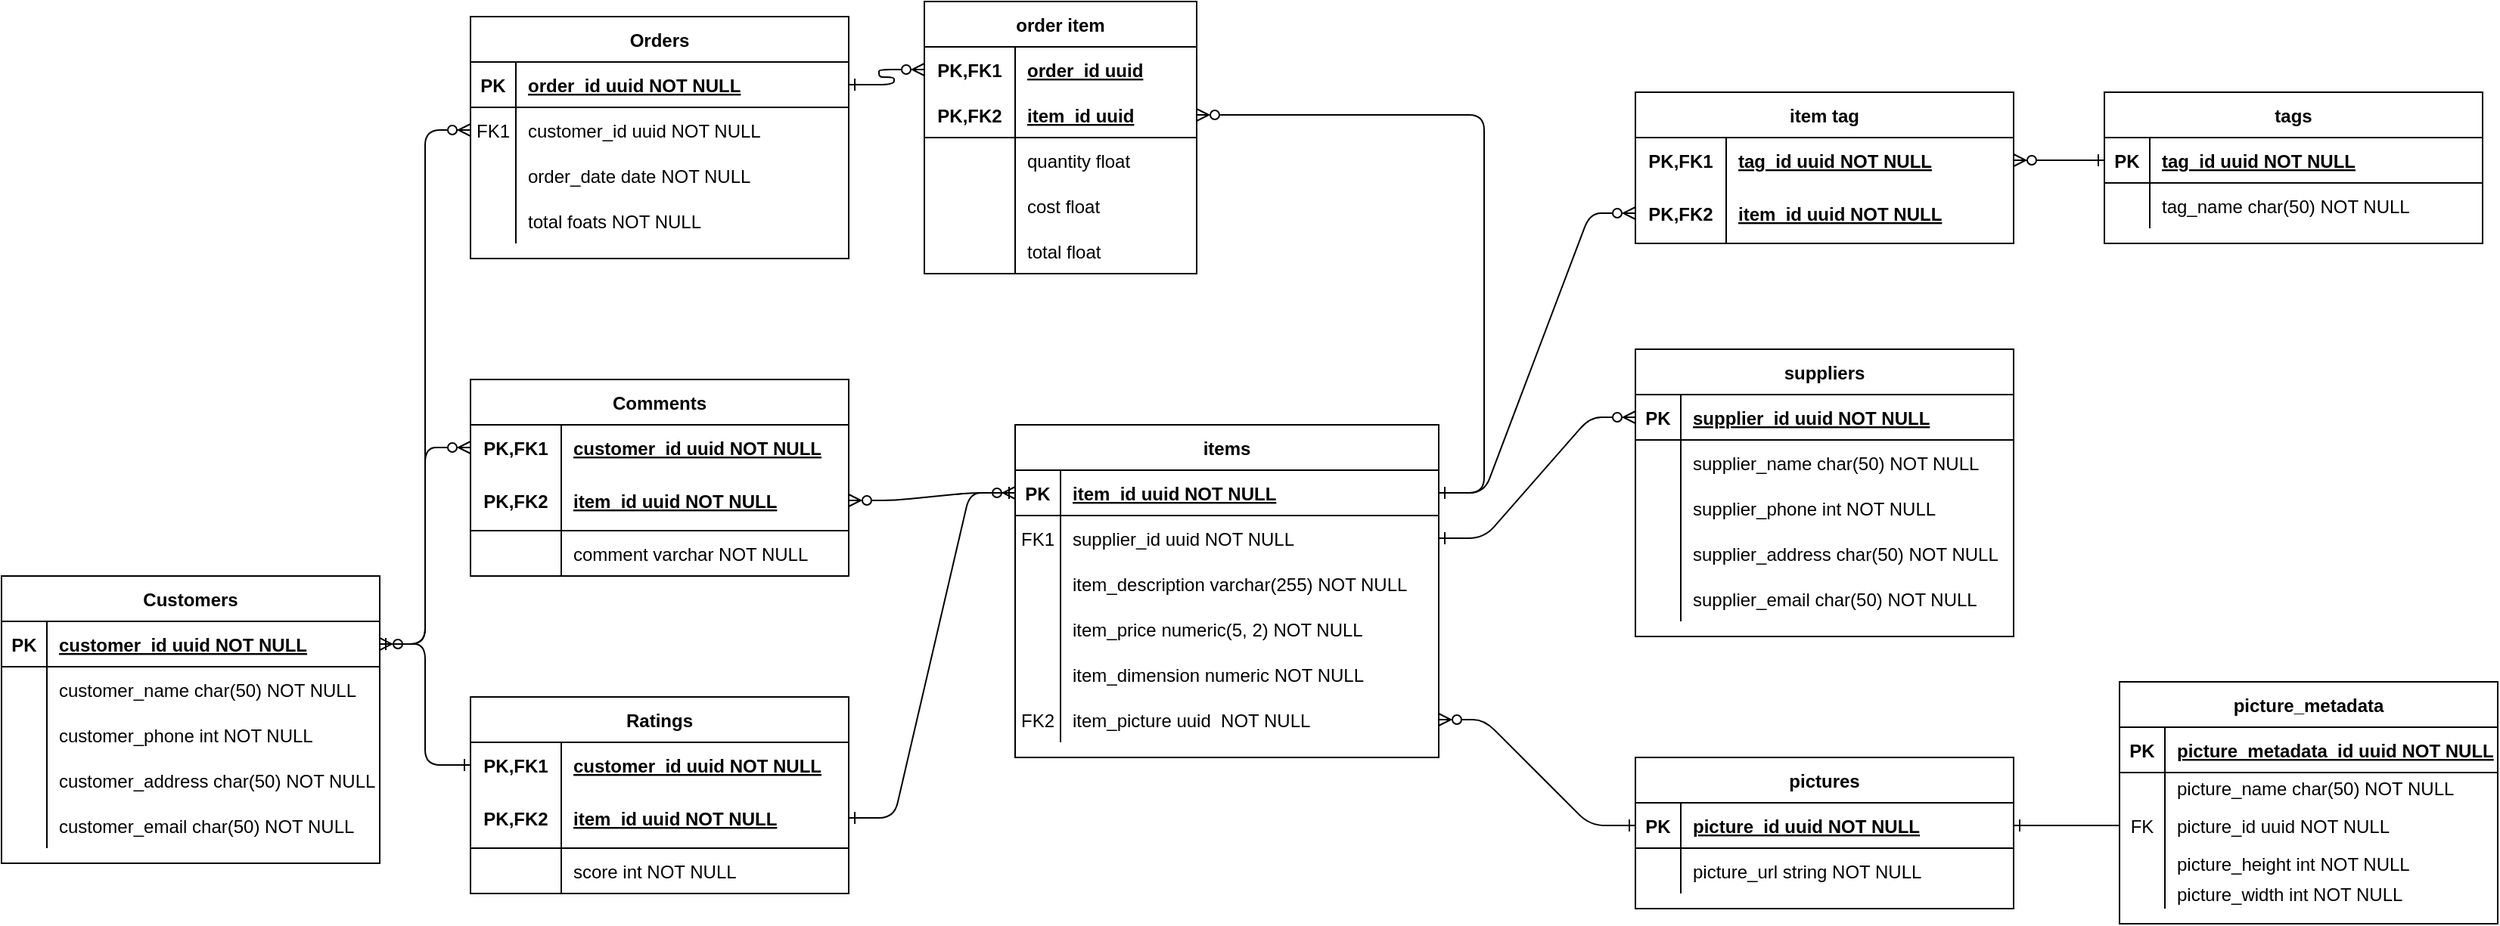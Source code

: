 <mxfile version="20.7.4" type="device"><diagram id="R2lEEEUBdFMjLlhIrx00" name="Page-1"><mxGraphModel dx="2049" dy="1220" grid="1" gridSize="10" guides="1" tooltips="1" connect="1" arrows="1" fold="1" page="1" pageScale="1" pageWidth="1100" pageHeight="850" math="0" shadow="0" extFonts="Permanent Marker^https://fonts.googleapis.com/css?family=Permanent+Marker"><root><mxCell id="0"/><mxCell id="1" parent="0"/><mxCell id="C-vyLk0tnHw3VtMMgP7b-1" value="" style="edgeStyle=entityRelationEdgeStyle;endArrow=ERzeroToMany;startArrow=ERone;endFill=1;startFill=0;entryX=0;entryY=0.5;entryDx=0;entryDy=0;" parent="1" source="C-vyLk0tnHw3VtMMgP7b-24" target="C-vyLk0tnHw3VtMMgP7b-6" edge="1"><mxGeometry width="100" height="100" relative="1" as="geometry"><mxPoint x="300" y="745" as="sourcePoint"/><mxPoint x="120" y="320" as="targetPoint"/></mxGeometry></mxCell><mxCell id="C-vyLk0tnHw3VtMMgP7b-2" value="Orders" style="shape=table;startSize=30;container=1;collapsible=1;childLayout=tableLayout;fixedRows=1;rowLines=0;fontStyle=1;align=center;resizeLast=1;" parent="1" vertex="1"><mxGeometry x="340" y="60" width="250" height="160" as="geometry"/></mxCell><mxCell id="C-vyLk0tnHw3VtMMgP7b-3" value="" style="shape=partialRectangle;collapsible=0;dropTarget=0;pointerEvents=0;fillColor=none;points=[[0,0.5],[1,0.5]];portConstraint=eastwest;top=0;left=0;right=0;bottom=1;" parent="C-vyLk0tnHw3VtMMgP7b-2" vertex="1"><mxGeometry y="30" width="250" height="30" as="geometry"/></mxCell><mxCell id="C-vyLk0tnHw3VtMMgP7b-4" value="PK" style="shape=partialRectangle;overflow=hidden;connectable=0;fillColor=none;top=0;left=0;bottom=0;right=0;fontStyle=1;" parent="C-vyLk0tnHw3VtMMgP7b-3" vertex="1"><mxGeometry width="30" height="30" as="geometry"><mxRectangle width="30" height="30" as="alternateBounds"/></mxGeometry></mxCell><mxCell id="C-vyLk0tnHw3VtMMgP7b-5" value="order_id uuid NOT NULL " style="shape=partialRectangle;overflow=hidden;connectable=0;fillColor=none;top=0;left=0;bottom=0;right=0;align=left;spacingLeft=6;fontStyle=5;" parent="C-vyLk0tnHw3VtMMgP7b-3" vertex="1"><mxGeometry x="30" width="220" height="30" as="geometry"><mxRectangle width="220" height="30" as="alternateBounds"/></mxGeometry></mxCell><mxCell id="C-vyLk0tnHw3VtMMgP7b-6" value="" style="shape=partialRectangle;collapsible=0;dropTarget=0;pointerEvents=0;fillColor=none;points=[[0,0.5],[1,0.5]];portConstraint=eastwest;top=0;left=0;right=0;bottom=0;" parent="C-vyLk0tnHw3VtMMgP7b-2" vertex="1"><mxGeometry y="60" width="250" height="30" as="geometry"/></mxCell><mxCell id="C-vyLk0tnHw3VtMMgP7b-7" value="FK1" style="shape=partialRectangle;overflow=hidden;connectable=0;fillColor=none;top=0;left=0;bottom=0;right=0;" parent="C-vyLk0tnHw3VtMMgP7b-6" vertex="1"><mxGeometry width="30" height="30" as="geometry"><mxRectangle width="30" height="30" as="alternateBounds"/></mxGeometry></mxCell><mxCell id="C-vyLk0tnHw3VtMMgP7b-8" value="customer_id uuid NOT NULL" style="shape=partialRectangle;overflow=hidden;connectable=0;fillColor=none;top=0;left=0;bottom=0;right=0;align=left;spacingLeft=6;" parent="C-vyLk0tnHw3VtMMgP7b-6" vertex="1"><mxGeometry x="30" width="220" height="30" as="geometry"><mxRectangle width="220" height="30" as="alternateBounds"/></mxGeometry></mxCell><mxCell id="x5u7ETol2YnAHkhJ_wDZ-56" value="" style="shape=partialRectangle;collapsible=0;dropTarget=0;pointerEvents=0;fillColor=none;points=[[0,0.5],[1,0.5]];portConstraint=eastwest;top=0;left=0;right=0;bottom=0;" parent="C-vyLk0tnHw3VtMMgP7b-2" vertex="1"><mxGeometry y="90" width="250" height="30" as="geometry"/></mxCell><mxCell id="x5u7ETol2YnAHkhJ_wDZ-57" value="" style="shape=partialRectangle;overflow=hidden;connectable=0;fillColor=none;top=0;left=0;bottom=0;right=0;" parent="x5u7ETol2YnAHkhJ_wDZ-56" vertex="1"><mxGeometry width="30" height="30" as="geometry"><mxRectangle width="30" height="30" as="alternateBounds"/></mxGeometry></mxCell><mxCell id="x5u7ETol2YnAHkhJ_wDZ-58" value="order_date date NOT NULL" style="shape=partialRectangle;overflow=hidden;connectable=0;fillColor=none;top=0;left=0;bottom=0;right=0;align=left;spacingLeft=6;" parent="x5u7ETol2YnAHkhJ_wDZ-56" vertex="1"><mxGeometry x="30" width="220" height="30" as="geometry"><mxRectangle width="220" height="30" as="alternateBounds"/></mxGeometry></mxCell><mxCell id="C-vyLk0tnHw3VtMMgP7b-9" value="" style="shape=partialRectangle;collapsible=0;dropTarget=0;pointerEvents=0;fillColor=none;points=[[0,0.5],[1,0.5]];portConstraint=eastwest;top=0;left=0;right=0;bottom=0;" parent="C-vyLk0tnHw3VtMMgP7b-2" vertex="1"><mxGeometry y="120" width="250" height="30" as="geometry"/></mxCell><mxCell id="C-vyLk0tnHw3VtMMgP7b-10" value="" style="shape=partialRectangle;overflow=hidden;connectable=0;fillColor=none;top=0;left=0;bottom=0;right=0;" parent="C-vyLk0tnHw3VtMMgP7b-9" vertex="1"><mxGeometry width="30" height="30" as="geometry"><mxRectangle width="30" height="30" as="alternateBounds"/></mxGeometry></mxCell><mxCell id="C-vyLk0tnHw3VtMMgP7b-11" value="total foats NOT NULL" style="shape=partialRectangle;overflow=hidden;connectable=0;fillColor=none;top=0;left=0;bottom=0;right=0;align=left;spacingLeft=6;" parent="C-vyLk0tnHw3VtMMgP7b-9" vertex="1"><mxGeometry x="30" width="220" height="30" as="geometry"><mxRectangle width="220" height="30" as="alternateBounds"/></mxGeometry></mxCell><mxCell id="C-vyLk0tnHw3VtMMgP7b-23" value="Customers" style="shape=table;startSize=30;container=1;collapsible=1;childLayout=tableLayout;fixedRows=1;rowLines=0;fontStyle=1;align=center;resizeLast=1;" parent="1" vertex="1"><mxGeometry x="30" y="430" width="250" height="190" as="geometry"/></mxCell><mxCell id="C-vyLk0tnHw3VtMMgP7b-24" value="" style="shape=partialRectangle;collapsible=0;dropTarget=0;pointerEvents=0;fillColor=none;points=[[0,0.5],[1,0.5]];portConstraint=eastwest;top=0;left=0;right=0;bottom=1;" parent="C-vyLk0tnHw3VtMMgP7b-23" vertex="1"><mxGeometry y="30" width="250" height="30" as="geometry"/></mxCell><mxCell id="C-vyLk0tnHw3VtMMgP7b-25" value="PK" style="shape=partialRectangle;overflow=hidden;connectable=0;fillColor=none;top=0;left=0;bottom=0;right=0;fontStyle=1;" parent="C-vyLk0tnHw3VtMMgP7b-24" vertex="1"><mxGeometry width="30" height="30" as="geometry"><mxRectangle width="30" height="30" as="alternateBounds"/></mxGeometry></mxCell><mxCell id="C-vyLk0tnHw3VtMMgP7b-26" value="customer_id uuid NOT NULL " style="shape=partialRectangle;overflow=hidden;connectable=0;fillColor=none;top=0;left=0;bottom=0;right=0;align=left;spacingLeft=6;fontStyle=5;" parent="C-vyLk0tnHw3VtMMgP7b-24" vertex="1"><mxGeometry x="30" width="220" height="30" as="geometry"><mxRectangle width="220" height="30" as="alternateBounds"/></mxGeometry></mxCell><mxCell id="C-vyLk0tnHw3VtMMgP7b-27" value="" style="shape=partialRectangle;collapsible=0;dropTarget=0;pointerEvents=0;fillColor=none;points=[[0,0.5],[1,0.5]];portConstraint=eastwest;top=0;left=0;right=0;bottom=0;" parent="C-vyLk0tnHw3VtMMgP7b-23" vertex="1"><mxGeometry y="60" width="250" height="30" as="geometry"/></mxCell><mxCell id="C-vyLk0tnHw3VtMMgP7b-28" value="" style="shape=partialRectangle;overflow=hidden;connectable=0;fillColor=none;top=0;left=0;bottom=0;right=0;" parent="C-vyLk0tnHw3VtMMgP7b-27" vertex="1"><mxGeometry width="30" height="30" as="geometry"><mxRectangle width="30" height="30" as="alternateBounds"/></mxGeometry></mxCell><mxCell id="C-vyLk0tnHw3VtMMgP7b-29" value="customer_name char(50) NOT NULL" style="shape=partialRectangle;overflow=hidden;connectable=0;fillColor=none;top=0;left=0;bottom=0;right=0;align=left;spacingLeft=6;" parent="C-vyLk0tnHw3VtMMgP7b-27" vertex="1"><mxGeometry x="30" width="220" height="30" as="geometry"><mxRectangle width="220" height="30" as="alternateBounds"/></mxGeometry></mxCell><mxCell id="x5u7ETol2YnAHkhJ_wDZ-32" value="" style="shape=partialRectangle;collapsible=0;dropTarget=0;pointerEvents=0;fillColor=none;points=[[0,0.5],[1,0.5]];portConstraint=eastwest;top=0;left=0;right=0;bottom=0;" parent="C-vyLk0tnHw3VtMMgP7b-23" vertex="1"><mxGeometry y="90" width="250" height="30" as="geometry"/></mxCell><mxCell id="x5u7ETol2YnAHkhJ_wDZ-33" value="" style="shape=partialRectangle;overflow=hidden;connectable=0;fillColor=none;top=0;left=0;bottom=0;right=0;" parent="x5u7ETol2YnAHkhJ_wDZ-32" vertex="1"><mxGeometry width="30" height="30" as="geometry"><mxRectangle width="30" height="30" as="alternateBounds"/></mxGeometry></mxCell><mxCell id="x5u7ETol2YnAHkhJ_wDZ-34" value="customer_phone int NOT NULL" style="shape=partialRectangle;overflow=hidden;connectable=0;fillColor=none;top=0;left=0;bottom=0;right=0;align=left;spacingLeft=6;" parent="x5u7ETol2YnAHkhJ_wDZ-32" vertex="1"><mxGeometry x="30" width="220" height="30" as="geometry"><mxRectangle width="220" height="30" as="alternateBounds"/></mxGeometry></mxCell><mxCell id="x5u7ETol2YnAHkhJ_wDZ-29" value="" style="shape=partialRectangle;collapsible=0;dropTarget=0;pointerEvents=0;fillColor=none;points=[[0,0.5],[1,0.5]];portConstraint=eastwest;top=0;left=0;right=0;bottom=0;" parent="C-vyLk0tnHw3VtMMgP7b-23" vertex="1"><mxGeometry y="120" width="250" height="30" as="geometry"/></mxCell><mxCell id="x5u7ETol2YnAHkhJ_wDZ-30" value="" style="shape=partialRectangle;overflow=hidden;connectable=0;fillColor=none;top=0;left=0;bottom=0;right=0;" parent="x5u7ETol2YnAHkhJ_wDZ-29" vertex="1"><mxGeometry width="30" height="30" as="geometry"><mxRectangle width="30" height="30" as="alternateBounds"/></mxGeometry></mxCell><mxCell id="x5u7ETol2YnAHkhJ_wDZ-31" value="customer_address char(50) NOT NULL" style="shape=partialRectangle;overflow=hidden;connectable=0;fillColor=none;top=0;left=0;bottom=0;right=0;align=left;spacingLeft=6;" parent="x5u7ETol2YnAHkhJ_wDZ-29" vertex="1"><mxGeometry x="30" width="220" height="30" as="geometry"><mxRectangle width="220" height="30" as="alternateBounds"/></mxGeometry></mxCell><mxCell id="x5u7ETol2YnAHkhJ_wDZ-35" value="" style="shape=partialRectangle;collapsible=0;dropTarget=0;pointerEvents=0;fillColor=none;points=[[0,0.5],[1,0.5]];portConstraint=eastwest;top=0;left=0;right=0;bottom=0;" parent="C-vyLk0tnHw3VtMMgP7b-23" vertex="1"><mxGeometry y="150" width="250" height="30" as="geometry"/></mxCell><mxCell id="x5u7ETol2YnAHkhJ_wDZ-36" value="" style="shape=partialRectangle;overflow=hidden;connectable=0;fillColor=none;top=0;left=0;bottom=0;right=0;" parent="x5u7ETol2YnAHkhJ_wDZ-35" vertex="1"><mxGeometry width="30" height="30" as="geometry"><mxRectangle width="30" height="30" as="alternateBounds"/></mxGeometry></mxCell><mxCell id="x5u7ETol2YnAHkhJ_wDZ-37" value="customer_email char(50) NOT NULL" style="shape=partialRectangle;overflow=hidden;connectable=0;fillColor=none;top=0;left=0;bottom=0;right=0;align=left;spacingLeft=6;" parent="x5u7ETol2YnAHkhJ_wDZ-35" vertex="1"><mxGeometry x="30" width="220" height="30" as="geometry"><mxRectangle width="220" height="30" as="alternateBounds"/></mxGeometry></mxCell><mxCell id="x5u7ETol2YnAHkhJ_wDZ-1" value="items" style="shape=table;startSize=30;container=1;collapsible=1;childLayout=tableLayout;fixedRows=1;rowLines=0;fontStyle=1;align=center;resizeLast=1;" parent="1" vertex="1"><mxGeometry x="700" y="330" width="280" height="220" as="geometry"/></mxCell><mxCell id="x5u7ETol2YnAHkhJ_wDZ-2" value="" style="shape=partialRectangle;collapsible=0;dropTarget=0;pointerEvents=0;fillColor=none;points=[[0,0.5],[1,0.5]];portConstraint=eastwest;top=0;left=0;right=0;bottom=1;" parent="x5u7ETol2YnAHkhJ_wDZ-1" vertex="1"><mxGeometry y="30" width="280" height="30" as="geometry"/></mxCell><mxCell id="x5u7ETol2YnAHkhJ_wDZ-3" value="PK" style="shape=partialRectangle;overflow=hidden;connectable=0;fillColor=none;top=0;left=0;bottom=0;right=0;fontStyle=1;" parent="x5u7ETol2YnAHkhJ_wDZ-2" vertex="1"><mxGeometry width="30" height="30" as="geometry"><mxRectangle width="30" height="30" as="alternateBounds"/></mxGeometry></mxCell><mxCell id="x5u7ETol2YnAHkhJ_wDZ-4" value="item_id uuid NOT NULL " style="shape=partialRectangle;overflow=hidden;connectable=0;fillColor=none;top=0;left=0;bottom=0;right=0;align=left;spacingLeft=6;fontStyle=5;" parent="x5u7ETol2YnAHkhJ_wDZ-2" vertex="1"><mxGeometry x="30" width="250" height="30" as="geometry"><mxRectangle width="250" height="30" as="alternateBounds"/></mxGeometry></mxCell><mxCell id="x5u7ETol2YnAHkhJ_wDZ-5" value="" style="shape=partialRectangle;collapsible=0;dropTarget=0;pointerEvents=0;fillColor=none;points=[[0,0.5],[1,0.5]];portConstraint=eastwest;top=0;left=0;right=0;bottom=0;" parent="x5u7ETol2YnAHkhJ_wDZ-1" vertex="1"><mxGeometry y="60" width="280" height="30" as="geometry"/></mxCell><mxCell id="x5u7ETol2YnAHkhJ_wDZ-6" value="FK1" style="shape=partialRectangle;overflow=hidden;connectable=0;fillColor=none;top=0;left=0;bottom=0;right=0;" parent="x5u7ETol2YnAHkhJ_wDZ-5" vertex="1"><mxGeometry width="30" height="30" as="geometry"><mxRectangle width="30" height="30" as="alternateBounds"/></mxGeometry></mxCell><mxCell id="x5u7ETol2YnAHkhJ_wDZ-7" value="supplier_id uuid NOT NULL " style="shape=partialRectangle;overflow=hidden;connectable=0;fillColor=none;top=0;left=0;bottom=0;right=0;align=left;spacingLeft=6;" parent="x5u7ETol2YnAHkhJ_wDZ-5" vertex="1"><mxGeometry x="30" width="250" height="30" as="geometry"><mxRectangle width="250" height="30" as="alternateBounds"/></mxGeometry></mxCell><mxCell id="x5u7ETol2YnAHkhJ_wDZ-38" value="" style="shape=partialRectangle;collapsible=0;dropTarget=0;pointerEvents=0;fillColor=none;points=[[0,0.5],[1,0.5]];portConstraint=eastwest;top=0;left=0;right=0;bottom=0;" parent="x5u7ETol2YnAHkhJ_wDZ-1" vertex="1"><mxGeometry y="90" width="280" height="30" as="geometry"/></mxCell><mxCell id="x5u7ETol2YnAHkhJ_wDZ-39" value="" style="shape=partialRectangle;overflow=hidden;connectable=0;fillColor=none;top=0;left=0;bottom=0;right=0;" parent="x5u7ETol2YnAHkhJ_wDZ-38" vertex="1"><mxGeometry width="30" height="30" as="geometry"><mxRectangle width="30" height="30" as="alternateBounds"/></mxGeometry></mxCell><mxCell id="x5u7ETol2YnAHkhJ_wDZ-40" value="item_description varchar(255) NOT NULL" style="shape=partialRectangle;overflow=hidden;connectable=0;fillColor=none;top=0;left=0;bottom=0;right=0;align=left;spacingLeft=6;" parent="x5u7ETol2YnAHkhJ_wDZ-38" vertex="1"><mxGeometry x="30" width="250" height="30" as="geometry"><mxRectangle width="250" height="30" as="alternateBounds"/></mxGeometry></mxCell><mxCell id="x5u7ETol2YnAHkhJ_wDZ-41" value="" style="shape=partialRectangle;collapsible=0;dropTarget=0;pointerEvents=0;fillColor=none;points=[[0,0.5],[1,0.5]];portConstraint=eastwest;top=0;left=0;right=0;bottom=0;" parent="x5u7ETol2YnAHkhJ_wDZ-1" vertex="1"><mxGeometry y="120" width="280" height="30" as="geometry"/></mxCell><mxCell id="x5u7ETol2YnAHkhJ_wDZ-42" value="" style="shape=partialRectangle;overflow=hidden;connectable=0;fillColor=none;top=0;left=0;bottom=0;right=0;" parent="x5u7ETol2YnAHkhJ_wDZ-41" vertex="1"><mxGeometry width="30" height="30" as="geometry"><mxRectangle width="30" height="30" as="alternateBounds"/></mxGeometry></mxCell><mxCell id="x5u7ETol2YnAHkhJ_wDZ-43" value="item_price numeric(5, 2) NOT NULL " style="shape=partialRectangle;overflow=hidden;connectable=0;fillColor=none;top=0;left=0;bottom=0;right=0;align=left;spacingLeft=6;" parent="x5u7ETol2YnAHkhJ_wDZ-41" vertex="1"><mxGeometry x="30" width="250" height="30" as="geometry"><mxRectangle width="250" height="30" as="alternateBounds"/></mxGeometry></mxCell><mxCell id="x5u7ETol2YnAHkhJ_wDZ-44" value="" style="shape=partialRectangle;collapsible=0;dropTarget=0;pointerEvents=0;fillColor=none;points=[[0,0.5],[1,0.5]];portConstraint=eastwest;top=0;left=0;right=0;bottom=0;" parent="x5u7ETol2YnAHkhJ_wDZ-1" vertex="1"><mxGeometry y="150" width="280" height="30" as="geometry"/></mxCell><mxCell id="x5u7ETol2YnAHkhJ_wDZ-45" value="" style="shape=partialRectangle;overflow=hidden;connectable=0;fillColor=none;top=0;left=0;bottom=0;right=0;" parent="x5u7ETol2YnAHkhJ_wDZ-44" vertex="1"><mxGeometry width="30" height="30" as="geometry"><mxRectangle width="30" height="30" as="alternateBounds"/></mxGeometry></mxCell><mxCell id="x5u7ETol2YnAHkhJ_wDZ-46" value="item_dimension numeric NOT NULL " style="shape=partialRectangle;overflow=hidden;connectable=0;fillColor=none;top=0;left=0;bottom=0;right=0;align=left;spacingLeft=6;" parent="x5u7ETol2YnAHkhJ_wDZ-44" vertex="1"><mxGeometry x="30" width="250" height="30" as="geometry"><mxRectangle width="250" height="30" as="alternateBounds"/></mxGeometry></mxCell><mxCell id="p25ULKVx5w2DjMq5UnNb-17" value="" style="shape=partialRectangle;collapsible=0;dropTarget=0;pointerEvents=0;fillColor=none;points=[[0,0.5],[1,0.5]];portConstraint=eastwest;top=0;left=0;right=0;bottom=0;" parent="x5u7ETol2YnAHkhJ_wDZ-1" vertex="1"><mxGeometry y="180" width="280" height="30" as="geometry"/></mxCell><mxCell id="p25ULKVx5w2DjMq5UnNb-18" value="FK2" style="shape=partialRectangle;overflow=hidden;connectable=0;fillColor=none;top=0;left=0;bottom=0;right=0;" parent="p25ULKVx5w2DjMq5UnNb-17" vertex="1"><mxGeometry width="30" height="30" as="geometry"><mxRectangle width="30" height="30" as="alternateBounds"/></mxGeometry></mxCell><mxCell id="p25ULKVx5w2DjMq5UnNb-19" value="item_picture uuid  NOT NULL " style="shape=partialRectangle;overflow=hidden;connectable=0;fillColor=none;top=0;left=0;bottom=0;right=0;align=left;spacingLeft=6;" parent="p25ULKVx5w2DjMq5UnNb-17" vertex="1"><mxGeometry x="30" width="250" height="30" as="geometry"><mxRectangle width="250" height="30" as="alternateBounds"/></mxGeometry></mxCell><mxCell id="x5u7ETol2YnAHkhJ_wDZ-15" value="pictures" style="shape=table;startSize=30;container=1;collapsible=1;childLayout=tableLayout;fixedRows=1;rowLines=0;fontStyle=1;align=center;resizeLast=1;" parent="1" vertex="1"><mxGeometry x="1110" y="550" width="250" height="100" as="geometry"/></mxCell><mxCell id="x5u7ETol2YnAHkhJ_wDZ-16" value="" style="shape=partialRectangle;collapsible=0;dropTarget=0;pointerEvents=0;fillColor=none;points=[[0,0.5],[1,0.5]];portConstraint=eastwest;top=0;left=0;right=0;bottom=1;" parent="x5u7ETol2YnAHkhJ_wDZ-15" vertex="1"><mxGeometry y="30" width="250" height="30" as="geometry"/></mxCell><mxCell id="x5u7ETol2YnAHkhJ_wDZ-17" value="PK" style="shape=partialRectangle;overflow=hidden;connectable=0;fillColor=none;top=0;left=0;bottom=0;right=0;fontStyle=1;" parent="x5u7ETol2YnAHkhJ_wDZ-16" vertex="1"><mxGeometry width="30" height="30" as="geometry"><mxRectangle width="30" height="30" as="alternateBounds"/></mxGeometry></mxCell><mxCell id="x5u7ETol2YnAHkhJ_wDZ-18" value="picture_id uuid NOT NULL " style="shape=partialRectangle;overflow=hidden;connectable=0;fillColor=none;top=0;left=0;bottom=0;right=0;align=left;spacingLeft=6;fontStyle=5;" parent="x5u7ETol2YnAHkhJ_wDZ-16" vertex="1"><mxGeometry x="30" width="220" height="30" as="geometry"><mxRectangle width="220" height="30" as="alternateBounds"/></mxGeometry></mxCell><mxCell id="p25ULKVx5w2DjMq5UnNb-7" value="" style="shape=partialRectangle;collapsible=0;dropTarget=0;pointerEvents=0;fillColor=none;points=[[0,0.5],[1,0.5]];portConstraint=eastwest;top=0;left=0;right=0;bottom=0;" parent="x5u7ETol2YnAHkhJ_wDZ-15" vertex="1"><mxGeometry y="60" width="250" height="30" as="geometry"/></mxCell><mxCell id="p25ULKVx5w2DjMq5UnNb-8" value="" style="shape=partialRectangle;overflow=hidden;connectable=0;fillColor=none;top=0;left=0;bottom=0;right=0;" parent="p25ULKVx5w2DjMq5UnNb-7" vertex="1"><mxGeometry width="30" height="30" as="geometry"><mxRectangle width="30" height="30" as="alternateBounds"/></mxGeometry></mxCell><mxCell id="p25ULKVx5w2DjMq5UnNb-9" value="picture_url string NOT NULL" style="shape=partialRectangle;overflow=hidden;connectable=0;fillColor=none;top=0;left=0;bottom=0;right=0;align=left;spacingLeft=6;" parent="p25ULKVx5w2DjMq5UnNb-7" vertex="1"><mxGeometry x="30" width="220" height="30" as="geometry"><mxRectangle width="220" height="30" as="alternateBounds"/></mxGeometry></mxCell><mxCell id="x5u7ETol2YnAHkhJ_wDZ-22" value="picture_metadata" style="shape=table;startSize=30;container=1;collapsible=1;childLayout=tableLayout;fixedRows=1;rowLines=0;fontStyle=1;align=center;resizeLast=1;" parent="1" vertex="1"><mxGeometry x="1430" y="500" width="250" height="160" as="geometry"/></mxCell><mxCell id="x5u7ETol2YnAHkhJ_wDZ-23" value="" style="shape=partialRectangle;collapsible=0;dropTarget=0;pointerEvents=0;fillColor=none;points=[[0,0.5],[1,0.5]];portConstraint=eastwest;top=0;left=0;right=0;bottom=1;" parent="x5u7ETol2YnAHkhJ_wDZ-22" vertex="1"><mxGeometry y="30" width="250" height="30" as="geometry"/></mxCell><mxCell id="x5u7ETol2YnAHkhJ_wDZ-24" value="PK" style="shape=partialRectangle;overflow=hidden;connectable=0;fillColor=none;top=0;left=0;bottom=0;right=0;fontStyle=1;" parent="x5u7ETol2YnAHkhJ_wDZ-23" vertex="1"><mxGeometry width="30" height="30" as="geometry"><mxRectangle width="30" height="30" as="alternateBounds"/></mxGeometry></mxCell><mxCell id="x5u7ETol2YnAHkhJ_wDZ-25" value="picture_metadata_id uuid NOT NULL " style="shape=partialRectangle;overflow=hidden;connectable=0;fillColor=none;top=0;left=0;bottom=0;right=0;align=left;spacingLeft=6;fontStyle=5;" parent="x5u7ETol2YnAHkhJ_wDZ-23" vertex="1"><mxGeometry x="30" width="220" height="30" as="geometry"><mxRectangle width="220" height="30" as="alternateBounds"/></mxGeometry></mxCell><mxCell id="x5u7ETol2YnAHkhJ_wDZ-26" value="" style="shape=partialRectangle;collapsible=0;dropTarget=0;pointerEvents=0;fillColor=none;points=[[0,0.5],[1,0.5]];portConstraint=eastwest;top=0;left=0;right=0;bottom=0;" parent="x5u7ETol2YnAHkhJ_wDZ-22" vertex="1"><mxGeometry y="60" width="250" height="20" as="geometry"/></mxCell><mxCell id="x5u7ETol2YnAHkhJ_wDZ-27" value="" style="shape=partialRectangle;overflow=hidden;connectable=0;fillColor=none;top=0;left=0;bottom=0;right=0;" parent="x5u7ETol2YnAHkhJ_wDZ-26" vertex="1"><mxGeometry width="30" height="20" as="geometry"><mxRectangle width="30" height="20" as="alternateBounds"/></mxGeometry></mxCell><mxCell id="x5u7ETol2YnAHkhJ_wDZ-28" value="picture_name char(50) NOT NULL" style="shape=partialRectangle;overflow=hidden;connectable=0;fillColor=none;top=0;left=0;bottom=0;right=0;align=left;spacingLeft=6;" parent="x5u7ETol2YnAHkhJ_wDZ-26" vertex="1"><mxGeometry x="30" width="220" height="20" as="geometry"><mxRectangle width="220" height="20" as="alternateBounds"/></mxGeometry></mxCell><mxCell id="nhuMEO8xiywEp0eCvNSU-63" value="" style="shape=tableRow;horizontal=0;startSize=0;swimlaneHead=0;swimlaneBody=0;fillColor=none;collapsible=0;dropTarget=0;points=[[0,0.5],[1,0.5]];portConstraint=eastwest;top=0;left=0;right=0;bottom=0;" vertex="1" parent="x5u7ETol2YnAHkhJ_wDZ-22"><mxGeometry y="80" width="250" height="30" as="geometry"/></mxCell><mxCell id="nhuMEO8xiywEp0eCvNSU-64" value="FK" style="shape=partialRectangle;connectable=0;fillColor=none;top=0;left=0;bottom=0;right=0;fontStyle=0;overflow=hidden;" vertex="1" parent="nhuMEO8xiywEp0eCvNSU-63"><mxGeometry width="30" height="30" as="geometry"><mxRectangle width="30" height="30" as="alternateBounds"/></mxGeometry></mxCell><mxCell id="nhuMEO8xiywEp0eCvNSU-65" value="picture_id uuid NOT NULL" style="shape=partialRectangle;connectable=0;fillColor=none;top=0;left=0;bottom=0;right=0;align=left;spacingLeft=6;fontStyle=0;overflow=hidden;" vertex="1" parent="nhuMEO8xiywEp0eCvNSU-63"><mxGeometry x="30" width="220" height="30" as="geometry"><mxRectangle width="220" height="30" as="alternateBounds"/></mxGeometry></mxCell><mxCell id="p25ULKVx5w2DjMq5UnNb-1" value="" style="shape=partialRectangle;collapsible=0;dropTarget=0;pointerEvents=0;fillColor=none;points=[[0,0.5],[1,0.5]];portConstraint=eastwest;top=0;left=0;right=0;bottom=0;" parent="x5u7ETol2YnAHkhJ_wDZ-22" vertex="1"><mxGeometry y="110" width="250" height="20" as="geometry"/></mxCell><mxCell id="p25ULKVx5w2DjMq5UnNb-2" value="" style="shape=partialRectangle;overflow=hidden;connectable=0;fillColor=none;top=0;left=0;bottom=0;right=0;" parent="p25ULKVx5w2DjMq5UnNb-1" vertex="1"><mxGeometry width="30" height="20" as="geometry"><mxRectangle width="30" height="20" as="alternateBounds"/></mxGeometry></mxCell><mxCell id="p25ULKVx5w2DjMq5UnNb-3" value="picture_height int NOT NULL" style="shape=partialRectangle;overflow=hidden;connectable=0;fillColor=none;top=0;left=0;bottom=0;right=0;align=left;spacingLeft=6;" parent="p25ULKVx5w2DjMq5UnNb-1" vertex="1"><mxGeometry x="30" width="220" height="20" as="geometry"><mxRectangle width="220" height="20" as="alternateBounds"/></mxGeometry></mxCell><mxCell id="p25ULKVx5w2DjMq5UnNb-4" value="" style="shape=partialRectangle;collapsible=0;dropTarget=0;pointerEvents=0;fillColor=none;points=[[0,0.5],[1,0.5]];portConstraint=eastwest;top=0;left=0;right=0;bottom=0;" parent="x5u7ETol2YnAHkhJ_wDZ-22" vertex="1"><mxGeometry y="130" width="250" height="20" as="geometry"/></mxCell><mxCell id="p25ULKVx5w2DjMq5UnNb-5" value="" style="shape=partialRectangle;overflow=hidden;connectable=0;fillColor=none;top=0;left=0;bottom=0;right=0;" parent="p25ULKVx5w2DjMq5UnNb-4" vertex="1"><mxGeometry width="30" height="20" as="geometry"><mxRectangle width="30" height="20" as="alternateBounds"/></mxGeometry></mxCell><mxCell id="p25ULKVx5w2DjMq5UnNb-6" value="picture_width int NOT NULL" style="shape=partialRectangle;overflow=hidden;connectable=0;fillColor=none;top=0;left=0;bottom=0;right=0;align=left;spacingLeft=6;" parent="p25ULKVx5w2DjMq5UnNb-4" vertex="1"><mxGeometry x="30" width="220" height="20" as="geometry"><mxRectangle width="220" height="20" as="alternateBounds"/></mxGeometry></mxCell><mxCell id="p25ULKVx5w2DjMq5UnNb-16" style="edgeStyle=entityRelationEdgeStyle;rounded=1;orthogonalLoop=1;jettySize=auto;html=1;startArrow=ERone;startFill=0;endArrow=ERzeroToMany;endFill=0;entryX=1;entryY=0.5;entryDx=0;entryDy=0;exitX=0;exitY=0.5;exitDx=0;exitDy=0;" parent="1" source="x5u7ETol2YnAHkhJ_wDZ-16" target="p25ULKVx5w2DjMq5UnNb-17" edge="1"><mxGeometry relative="1" as="geometry"><mxPoint x="570" y="430" as="sourcePoint"/><mxPoint x="250" y="490" as="targetPoint"/></mxGeometry></mxCell><mxCell id="p25ULKVx5w2DjMq5UnNb-20" value="tags" style="shape=table;startSize=30;container=1;collapsible=1;childLayout=tableLayout;fixedRows=1;rowLines=0;fontStyle=1;align=center;resizeLast=1;" parent="1" vertex="1"><mxGeometry x="1420" y="110" width="250" height="100" as="geometry"/></mxCell><mxCell id="p25ULKVx5w2DjMq5UnNb-21" value="" style="shape=partialRectangle;collapsible=0;dropTarget=0;pointerEvents=0;fillColor=none;points=[[0,0.5],[1,0.5]];portConstraint=eastwest;top=0;left=0;right=0;bottom=1;" parent="p25ULKVx5w2DjMq5UnNb-20" vertex="1"><mxGeometry y="30" width="250" height="30" as="geometry"/></mxCell><mxCell id="p25ULKVx5w2DjMq5UnNb-22" value="PK" style="shape=partialRectangle;overflow=hidden;connectable=0;fillColor=none;top=0;left=0;bottom=0;right=0;fontStyle=1;" parent="p25ULKVx5w2DjMq5UnNb-21" vertex="1"><mxGeometry width="30" height="30" as="geometry"><mxRectangle width="30" height="30" as="alternateBounds"/></mxGeometry></mxCell><mxCell id="p25ULKVx5w2DjMq5UnNb-23" value="tag_id uuid NOT NULL " style="shape=partialRectangle;overflow=hidden;connectable=0;fillColor=none;top=0;left=0;bottom=0;right=0;align=left;spacingLeft=6;fontStyle=5;" parent="p25ULKVx5w2DjMq5UnNb-21" vertex="1"><mxGeometry x="30" width="220" height="30" as="geometry"><mxRectangle width="220" height="30" as="alternateBounds"/></mxGeometry></mxCell><mxCell id="p25ULKVx5w2DjMq5UnNb-32" value="" style="shape=partialRectangle;collapsible=0;dropTarget=0;pointerEvents=0;fillColor=none;points=[[0,0.5],[1,0.5]];portConstraint=eastwest;top=0;left=0;right=0;bottom=0;" parent="p25ULKVx5w2DjMq5UnNb-20" vertex="1"><mxGeometry y="60" width="250" height="30" as="geometry"/></mxCell><mxCell id="p25ULKVx5w2DjMq5UnNb-33" value="" style="shape=partialRectangle;overflow=hidden;connectable=0;fillColor=none;top=0;left=0;bottom=0;right=0;" parent="p25ULKVx5w2DjMq5UnNb-32" vertex="1"><mxGeometry width="30" height="30" as="geometry"><mxRectangle width="30" height="30" as="alternateBounds"/></mxGeometry></mxCell><mxCell id="p25ULKVx5w2DjMq5UnNb-34" value="tag_name char(50) NOT NULL" style="shape=partialRectangle;overflow=hidden;connectable=0;fillColor=none;top=0;left=0;bottom=0;right=0;align=left;spacingLeft=6;" parent="p25ULKVx5w2DjMq5UnNb-32" vertex="1"><mxGeometry x="30" width="220" height="30" as="geometry"><mxRectangle width="220" height="30" as="alternateBounds"/></mxGeometry></mxCell><mxCell id="p25ULKVx5w2DjMq5UnNb-30" style="edgeStyle=entityRelationEdgeStyle;rounded=1;orthogonalLoop=1;jettySize=auto;html=1;exitX=1;exitY=0.5;exitDx=0;exitDy=0;startArrow=ERone;startFill=0;endArrow=ERzeroToMany;endFill=0;entryX=0;entryY=0.5;entryDx=0;entryDy=0;" parent="1" source="C-vyLk0tnHw3VtMMgP7b-24" target="nhuMEO8xiywEp0eCvNSU-31" edge="1"><mxGeometry relative="1" as="geometry"><mxPoint x="25" y="525" as="targetPoint"/></mxGeometry></mxCell><mxCell id="p25ULKVx5w2DjMq5UnNb-31" style="edgeStyle=entityRelationEdgeStyle;rounded=1;orthogonalLoop=1;jettySize=auto;html=1;exitX=0;exitY=0.5;exitDx=0;exitDy=0;startArrow=ERone;startFill=0;endArrow=ERzeroToMany;endFill=0;" parent="1" source="x5u7ETol2YnAHkhJ_wDZ-2" target="nhuMEO8xiywEp0eCvNSU-34" edge="1"><mxGeometry relative="1" as="geometry"><mxPoint x="285.0" y="555" as="targetPoint"/></mxGeometry></mxCell><mxCell id="p25ULKVx5w2DjMq5UnNb-44" value="suppliers" style="shape=table;startSize=30;container=1;collapsible=1;childLayout=tableLayout;fixedRows=1;rowLines=0;fontStyle=1;align=center;resizeLast=1;" parent="1" vertex="1"><mxGeometry x="1110" y="280" width="250" height="190" as="geometry"/></mxCell><mxCell id="p25ULKVx5w2DjMq5UnNb-45" value="" style="shape=partialRectangle;collapsible=0;dropTarget=0;pointerEvents=0;fillColor=none;points=[[0,0.5],[1,0.5]];portConstraint=eastwest;top=0;left=0;right=0;bottom=1;" parent="p25ULKVx5w2DjMq5UnNb-44" vertex="1"><mxGeometry y="30" width="250" height="30" as="geometry"/></mxCell><mxCell id="p25ULKVx5w2DjMq5UnNb-46" value="PK" style="shape=partialRectangle;overflow=hidden;connectable=0;fillColor=none;top=0;left=0;bottom=0;right=0;fontStyle=1;" parent="p25ULKVx5w2DjMq5UnNb-45" vertex="1"><mxGeometry width="30" height="30" as="geometry"><mxRectangle width="30" height="30" as="alternateBounds"/></mxGeometry></mxCell><mxCell id="p25ULKVx5w2DjMq5UnNb-47" value="supplier_id uuid NOT NULL " style="shape=partialRectangle;overflow=hidden;connectable=0;fillColor=none;top=0;left=0;bottom=0;right=0;align=left;spacingLeft=6;fontStyle=5;" parent="p25ULKVx5w2DjMq5UnNb-45" vertex="1"><mxGeometry x="30" width="220" height="30" as="geometry"><mxRectangle width="220" height="30" as="alternateBounds"/></mxGeometry></mxCell><mxCell id="p25ULKVx5w2DjMq5UnNb-48" value="" style="shape=partialRectangle;collapsible=0;dropTarget=0;pointerEvents=0;fillColor=none;points=[[0,0.5],[1,0.5]];portConstraint=eastwest;top=0;left=0;right=0;bottom=0;" parent="p25ULKVx5w2DjMq5UnNb-44" vertex="1"><mxGeometry y="60" width="250" height="30" as="geometry"/></mxCell><mxCell id="p25ULKVx5w2DjMq5UnNb-49" value="" style="shape=partialRectangle;overflow=hidden;connectable=0;fillColor=none;top=0;left=0;bottom=0;right=0;" parent="p25ULKVx5w2DjMq5UnNb-48" vertex="1"><mxGeometry width="30" height="30" as="geometry"><mxRectangle width="30" height="30" as="alternateBounds"/></mxGeometry></mxCell><mxCell id="p25ULKVx5w2DjMq5UnNb-50" value="supplier_name char(50) NOT NULL" style="shape=partialRectangle;overflow=hidden;connectable=0;fillColor=none;top=0;left=0;bottom=0;right=0;align=left;spacingLeft=6;" parent="p25ULKVx5w2DjMq5UnNb-48" vertex="1"><mxGeometry x="30" width="220" height="30" as="geometry"><mxRectangle width="220" height="30" as="alternateBounds"/></mxGeometry></mxCell><mxCell id="p25ULKVx5w2DjMq5UnNb-51" value="" style="shape=partialRectangle;collapsible=0;dropTarget=0;pointerEvents=0;fillColor=none;points=[[0,0.5],[1,0.5]];portConstraint=eastwest;top=0;left=0;right=0;bottom=0;" parent="p25ULKVx5w2DjMq5UnNb-44" vertex="1"><mxGeometry y="90" width="250" height="30" as="geometry"/></mxCell><mxCell id="p25ULKVx5w2DjMq5UnNb-52" value="" style="shape=partialRectangle;overflow=hidden;connectable=0;fillColor=none;top=0;left=0;bottom=0;right=0;" parent="p25ULKVx5w2DjMq5UnNb-51" vertex="1"><mxGeometry width="30" height="30" as="geometry"><mxRectangle width="30" height="30" as="alternateBounds"/></mxGeometry></mxCell><mxCell id="p25ULKVx5w2DjMq5UnNb-53" value="supplier_phone int NOT NULL" style="shape=partialRectangle;overflow=hidden;connectable=0;fillColor=none;top=0;left=0;bottom=0;right=0;align=left;spacingLeft=6;" parent="p25ULKVx5w2DjMq5UnNb-51" vertex="1"><mxGeometry x="30" width="220" height="30" as="geometry"><mxRectangle width="220" height="30" as="alternateBounds"/></mxGeometry></mxCell><mxCell id="p25ULKVx5w2DjMq5UnNb-54" value="" style="shape=partialRectangle;collapsible=0;dropTarget=0;pointerEvents=0;fillColor=none;points=[[0,0.5],[1,0.5]];portConstraint=eastwest;top=0;left=0;right=0;bottom=0;" parent="p25ULKVx5w2DjMq5UnNb-44" vertex="1"><mxGeometry y="120" width="250" height="30" as="geometry"/></mxCell><mxCell id="p25ULKVx5w2DjMq5UnNb-55" value="" style="shape=partialRectangle;overflow=hidden;connectable=0;fillColor=none;top=0;left=0;bottom=0;right=0;" parent="p25ULKVx5w2DjMq5UnNb-54" vertex="1"><mxGeometry width="30" height="30" as="geometry"><mxRectangle width="30" height="30" as="alternateBounds"/></mxGeometry></mxCell><mxCell id="p25ULKVx5w2DjMq5UnNb-56" value="supplier_address char(50) NOT NULL" style="shape=partialRectangle;overflow=hidden;connectable=0;fillColor=none;top=0;left=0;bottom=0;right=0;align=left;spacingLeft=6;" parent="p25ULKVx5w2DjMq5UnNb-54" vertex="1"><mxGeometry x="30" width="220" height="30" as="geometry"><mxRectangle width="220" height="30" as="alternateBounds"/></mxGeometry></mxCell><mxCell id="p25ULKVx5w2DjMq5UnNb-57" value="" style="shape=partialRectangle;collapsible=0;dropTarget=0;pointerEvents=0;fillColor=none;points=[[0,0.5],[1,0.5]];portConstraint=eastwest;top=0;left=0;right=0;bottom=0;" parent="p25ULKVx5w2DjMq5UnNb-44" vertex="1"><mxGeometry y="150" width="250" height="30" as="geometry"/></mxCell><mxCell id="p25ULKVx5w2DjMq5UnNb-58" value="" style="shape=partialRectangle;overflow=hidden;connectable=0;fillColor=none;top=0;left=0;bottom=0;right=0;" parent="p25ULKVx5w2DjMq5UnNb-57" vertex="1"><mxGeometry width="30" height="30" as="geometry"><mxRectangle width="30" height="30" as="alternateBounds"/></mxGeometry></mxCell><mxCell id="p25ULKVx5w2DjMq5UnNb-59" value="supplier_email char(50) NOT NULL" style="shape=partialRectangle;overflow=hidden;connectable=0;fillColor=none;top=0;left=0;bottom=0;right=0;align=left;spacingLeft=6;" parent="p25ULKVx5w2DjMq5UnNb-57" vertex="1"><mxGeometry x="30" width="220" height="30" as="geometry"><mxRectangle width="220" height="30" as="alternateBounds"/></mxGeometry></mxCell><mxCell id="p25ULKVx5w2DjMq5UnNb-60" style="edgeStyle=entityRelationEdgeStyle;rounded=1;orthogonalLoop=1;jettySize=auto;html=1;exitX=1;exitY=0.5;exitDx=0;exitDy=0;startArrow=ERone;startFill=0;endArrow=ERzeroToMany;endFill=0;" parent="1" source="x5u7ETol2YnAHkhJ_wDZ-5" target="p25ULKVx5w2DjMq5UnNb-45" edge="1"><mxGeometry relative="1" as="geometry"/></mxCell><mxCell id="p25ULKVx5w2DjMq5UnNb-71" style="edgeStyle=entityRelationEdgeStyle;rounded=1;orthogonalLoop=1;jettySize=auto;html=1;entryX=1;entryY=0.5;entryDx=0;entryDy=0;startArrow=ERone;startFill=0;endArrow=ERzeroToMany;endFill=0;exitX=0;exitY=0.5;exitDx=0;exitDy=0;" parent="1" source="nhuMEO8xiywEp0eCvNSU-54" target="C-vyLk0tnHw3VtMMgP7b-24" edge="1"><mxGeometry relative="1" as="geometry"><mxPoint x="15" y="715.0" as="sourcePoint"/></mxGeometry></mxCell><mxCell id="p25ULKVx5w2DjMq5UnNb-75" style="edgeStyle=entityRelationEdgeStyle;rounded=1;orthogonalLoop=1;jettySize=auto;html=1;entryX=0;entryY=0.5;entryDx=0;entryDy=0;startArrow=ERone;startFill=0;endArrow=ERzeroToMany;endFill=0;" parent="1" source="nhuMEO8xiywEp0eCvNSU-57" target="x5u7ETol2YnAHkhJ_wDZ-2" edge="1"><mxGeometry relative="1" as="geometry"><mxPoint x="295.0" y="715.0" as="sourcePoint"/></mxGeometry></mxCell><mxCell id="nhuMEO8xiywEp0eCvNSU-15" value="item tag" style="shape=table;startSize=30;container=1;collapsible=1;childLayout=tableLayout;fixedRows=1;rowLines=0;fontStyle=1;align=center;resizeLast=1;" vertex="1" parent="1"><mxGeometry x="1110" y="110" width="250" height="100" as="geometry"/></mxCell><mxCell id="nhuMEO8xiywEp0eCvNSU-16" value="" style="shape=tableRow;horizontal=0;startSize=0;swimlaneHead=0;swimlaneBody=0;fillColor=none;collapsible=0;dropTarget=0;points=[[0,0.5],[1,0.5]];portConstraint=eastwest;top=0;left=0;right=0;bottom=0;" vertex="1" parent="nhuMEO8xiywEp0eCvNSU-15"><mxGeometry y="30" width="250" height="30" as="geometry"/></mxCell><mxCell id="nhuMEO8xiywEp0eCvNSU-17" value="PK,FK1" style="shape=partialRectangle;connectable=0;fillColor=none;top=0;left=0;bottom=0;right=0;fontStyle=1;overflow=hidden;" vertex="1" parent="nhuMEO8xiywEp0eCvNSU-16"><mxGeometry width="60" height="30" as="geometry"><mxRectangle width="60" height="30" as="alternateBounds"/></mxGeometry></mxCell><mxCell id="nhuMEO8xiywEp0eCvNSU-18" value="tag_id uuid NOT NULL" style="shape=partialRectangle;connectable=0;fillColor=none;top=0;left=0;bottom=0;right=0;align=left;spacingLeft=6;fontStyle=5;overflow=hidden;" vertex="1" parent="nhuMEO8xiywEp0eCvNSU-16"><mxGeometry x="60" width="190" height="30" as="geometry"><mxRectangle width="190" height="30" as="alternateBounds"/></mxGeometry></mxCell><mxCell id="nhuMEO8xiywEp0eCvNSU-19" value="" style="shape=tableRow;horizontal=0;startSize=0;swimlaneHead=0;swimlaneBody=0;fillColor=none;collapsible=0;dropTarget=0;points=[[0,0.5],[1,0.5]];portConstraint=eastwest;top=0;left=0;right=0;bottom=1;" vertex="1" parent="nhuMEO8xiywEp0eCvNSU-15"><mxGeometry y="60" width="250" height="40" as="geometry"/></mxCell><mxCell id="nhuMEO8xiywEp0eCvNSU-20" value="PK,FK2" style="shape=partialRectangle;connectable=0;fillColor=none;top=0;left=0;bottom=0;right=0;fontStyle=1;overflow=hidden;" vertex="1" parent="nhuMEO8xiywEp0eCvNSU-19"><mxGeometry width="60" height="40" as="geometry"><mxRectangle width="60" height="40" as="alternateBounds"/></mxGeometry></mxCell><mxCell id="nhuMEO8xiywEp0eCvNSU-21" value="item_id uuid NOT NULL" style="shape=partialRectangle;connectable=0;fillColor=none;top=0;left=0;bottom=0;right=0;align=left;spacingLeft=6;fontStyle=5;overflow=hidden;" vertex="1" parent="nhuMEO8xiywEp0eCvNSU-19"><mxGeometry x="60" width="190" height="40" as="geometry"><mxRectangle width="190" height="40" as="alternateBounds"/></mxGeometry></mxCell><mxCell id="nhuMEO8xiywEp0eCvNSU-28" style="edgeStyle=entityRelationEdgeStyle;rounded=1;orthogonalLoop=1;jettySize=auto;html=1;startArrow=ERone;startFill=0;endArrow=ERzeroToMany;endFill=0;entryX=0;entryY=0.5;entryDx=0;entryDy=0;exitX=1;exitY=0.5;exitDx=0;exitDy=0;" edge="1" parent="1" source="x5u7ETol2YnAHkhJ_wDZ-2" target="nhuMEO8xiywEp0eCvNSU-19"><mxGeometry relative="1" as="geometry"><mxPoint x="1190" y="630.0" as="sourcePoint"/><mxPoint x="1120" y="540.0" as="targetPoint"/></mxGeometry></mxCell><mxCell id="nhuMEO8xiywEp0eCvNSU-29" style="edgeStyle=entityRelationEdgeStyle;rounded=1;orthogonalLoop=1;jettySize=auto;html=1;startArrow=ERone;startFill=0;endArrow=ERzeroToMany;endFill=0;" edge="1" parent="1" source="p25ULKVx5w2DjMq5UnNb-21" target="nhuMEO8xiywEp0eCvNSU-16"><mxGeometry relative="1" as="geometry"><mxPoint x="1280" y="610.0" as="sourcePoint"/><mxPoint x="1210" y="520.0" as="targetPoint"/></mxGeometry></mxCell><mxCell id="nhuMEO8xiywEp0eCvNSU-30" value="Comments" style="shape=table;startSize=30;container=1;collapsible=1;childLayout=tableLayout;fixedRows=1;rowLines=0;fontStyle=1;align=center;resizeLast=1;" vertex="1" parent="1"><mxGeometry x="340" y="300" width="250" height="130" as="geometry"/></mxCell><mxCell id="nhuMEO8xiywEp0eCvNSU-31" value="" style="shape=tableRow;horizontal=0;startSize=0;swimlaneHead=0;swimlaneBody=0;fillColor=none;collapsible=0;dropTarget=0;points=[[0,0.5],[1,0.5]];portConstraint=eastwest;top=0;left=0;right=0;bottom=0;" vertex="1" parent="nhuMEO8xiywEp0eCvNSU-30"><mxGeometry y="30" width="250" height="30" as="geometry"/></mxCell><mxCell id="nhuMEO8xiywEp0eCvNSU-32" value="PK,FK1" style="shape=partialRectangle;connectable=0;fillColor=none;top=0;left=0;bottom=0;right=0;fontStyle=1;overflow=hidden;" vertex="1" parent="nhuMEO8xiywEp0eCvNSU-31"><mxGeometry width="60" height="30" as="geometry"><mxRectangle width="60" height="30" as="alternateBounds"/></mxGeometry></mxCell><mxCell id="nhuMEO8xiywEp0eCvNSU-33" value="customer_id uuid NOT NULL" style="shape=partialRectangle;connectable=0;fillColor=none;top=0;left=0;bottom=0;right=0;align=left;spacingLeft=6;fontStyle=5;overflow=hidden;" vertex="1" parent="nhuMEO8xiywEp0eCvNSU-31"><mxGeometry x="60" width="190" height="30" as="geometry"><mxRectangle width="190" height="30" as="alternateBounds"/></mxGeometry></mxCell><mxCell id="nhuMEO8xiywEp0eCvNSU-34" value="" style="shape=tableRow;horizontal=0;startSize=0;swimlaneHead=0;swimlaneBody=0;fillColor=none;collapsible=0;dropTarget=0;points=[[0,0.5],[1,0.5]];portConstraint=eastwest;top=0;left=0;right=0;bottom=1;" vertex="1" parent="nhuMEO8xiywEp0eCvNSU-30"><mxGeometry y="60" width="250" height="40" as="geometry"/></mxCell><mxCell id="nhuMEO8xiywEp0eCvNSU-35" value="PK,FK2" style="shape=partialRectangle;connectable=0;fillColor=none;top=0;left=0;bottom=0;right=0;fontStyle=1;overflow=hidden;" vertex="1" parent="nhuMEO8xiywEp0eCvNSU-34"><mxGeometry width="60" height="40" as="geometry"><mxRectangle width="60" height="40" as="alternateBounds"/></mxGeometry></mxCell><mxCell id="nhuMEO8xiywEp0eCvNSU-36" value="item_id uuid NOT NULL" style="shape=partialRectangle;connectable=0;fillColor=none;top=0;left=0;bottom=0;right=0;align=left;spacingLeft=6;fontStyle=5;overflow=hidden;" vertex="1" parent="nhuMEO8xiywEp0eCvNSU-34"><mxGeometry x="60" width="190" height="40" as="geometry"><mxRectangle width="190" height="40" as="alternateBounds"/></mxGeometry></mxCell><mxCell id="nhuMEO8xiywEp0eCvNSU-40" value="" style="shape=tableRow;horizontal=0;startSize=0;swimlaneHead=0;swimlaneBody=0;fillColor=none;collapsible=0;dropTarget=0;points=[[0,0.5],[1,0.5]];portConstraint=eastwest;top=0;left=0;right=0;bottom=0;" vertex="1" parent="nhuMEO8xiywEp0eCvNSU-30"><mxGeometry y="100" width="250" height="30" as="geometry"/></mxCell><mxCell id="nhuMEO8xiywEp0eCvNSU-41" value="" style="shape=partialRectangle;connectable=0;fillColor=none;top=0;left=0;bottom=0;right=0;editable=1;overflow=hidden;" vertex="1" parent="nhuMEO8xiywEp0eCvNSU-40"><mxGeometry width="60" height="30" as="geometry"><mxRectangle width="60" height="30" as="alternateBounds"/></mxGeometry></mxCell><mxCell id="nhuMEO8xiywEp0eCvNSU-42" value="comment varchar NOT NULL" style="shape=partialRectangle;connectable=0;fillColor=none;top=0;left=0;bottom=0;right=0;align=left;spacingLeft=6;overflow=hidden;" vertex="1" parent="nhuMEO8xiywEp0eCvNSU-40"><mxGeometry x="60" width="190" height="30" as="geometry"><mxRectangle width="190" height="30" as="alternateBounds"/></mxGeometry></mxCell><mxCell id="nhuMEO8xiywEp0eCvNSU-53" value="Ratings" style="shape=table;startSize=30;container=1;collapsible=1;childLayout=tableLayout;fixedRows=1;rowLines=0;fontStyle=1;align=center;resizeLast=1;" vertex="1" parent="1"><mxGeometry x="340" y="510" width="250" height="130" as="geometry"/></mxCell><mxCell id="nhuMEO8xiywEp0eCvNSU-54" value="" style="shape=tableRow;horizontal=0;startSize=0;swimlaneHead=0;swimlaneBody=0;fillColor=none;collapsible=0;dropTarget=0;points=[[0,0.5],[1,0.5]];portConstraint=eastwest;top=0;left=0;right=0;bottom=0;" vertex="1" parent="nhuMEO8xiywEp0eCvNSU-53"><mxGeometry y="30" width="250" height="30" as="geometry"/></mxCell><mxCell id="nhuMEO8xiywEp0eCvNSU-55" value="PK,FK1" style="shape=partialRectangle;connectable=0;fillColor=none;top=0;left=0;bottom=0;right=0;fontStyle=1;overflow=hidden;" vertex="1" parent="nhuMEO8xiywEp0eCvNSU-54"><mxGeometry width="60" height="30" as="geometry"><mxRectangle width="60" height="30" as="alternateBounds"/></mxGeometry></mxCell><mxCell id="nhuMEO8xiywEp0eCvNSU-56" value="customer_id uuid NOT NULL" style="shape=partialRectangle;connectable=0;fillColor=none;top=0;left=0;bottom=0;right=0;align=left;spacingLeft=6;fontStyle=5;overflow=hidden;" vertex="1" parent="nhuMEO8xiywEp0eCvNSU-54"><mxGeometry x="60" width="190" height="30" as="geometry"><mxRectangle width="190" height="30" as="alternateBounds"/></mxGeometry></mxCell><mxCell id="nhuMEO8xiywEp0eCvNSU-57" value="" style="shape=tableRow;horizontal=0;startSize=0;swimlaneHead=0;swimlaneBody=0;fillColor=none;collapsible=0;dropTarget=0;points=[[0,0.5],[1,0.5]];portConstraint=eastwest;top=0;left=0;right=0;bottom=1;" vertex="1" parent="nhuMEO8xiywEp0eCvNSU-53"><mxGeometry y="60" width="250" height="40" as="geometry"/></mxCell><mxCell id="nhuMEO8xiywEp0eCvNSU-58" value="PK,FK2" style="shape=partialRectangle;connectable=0;fillColor=none;top=0;left=0;bottom=0;right=0;fontStyle=1;overflow=hidden;" vertex="1" parent="nhuMEO8xiywEp0eCvNSU-57"><mxGeometry width="60" height="40" as="geometry"><mxRectangle width="60" height="40" as="alternateBounds"/></mxGeometry></mxCell><mxCell id="nhuMEO8xiywEp0eCvNSU-59" value="item_id uuid NOT NULL" style="shape=partialRectangle;connectable=0;fillColor=none;top=0;left=0;bottom=0;right=0;align=left;spacingLeft=6;fontStyle=5;overflow=hidden;" vertex="1" parent="nhuMEO8xiywEp0eCvNSU-57"><mxGeometry x="60" width="190" height="40" as="geometry"><mxRectangle width="190" height="40" as="alternateBounds"/></mxGeometry></mxCell><mxCell id="nhuMEO8xiywEp0eCvNSU-60" value="" style="shape=tableRow;horizontal=0;startSize=0;swimlaneHead=0;swimlaneBody=0;fillColor=none;collapsible=0;dropTarget=0;points=[[0,0.5],[1,0.5]];portConstraint=eastwest;top=0;left=0;right=0;bottom=0;" vertex="1" parent="nhuMEO8xiywEp0eCvNSU-53"><mxGeometry y="100" width="250" height="30" as="geometry"/></mxCell><mxCell id="nhuMEO8xiywEp0eCvNSU-61" value="" style="shape=partialRectangle;connectable=0;fillColor=none;top=0;left=0;bottom=0;right=0;editable=1;overflow=hidden;" vertex="1" parent="nhuMEO8xiywEp0eCvNSU-60"><mxGeometry width="60" height="30" as="geometry"><mxRectangle width="60" height="30" as="alternateBounds"/></mxGeometry></mxCell><mxCell id="nhuMEO8xiywEp0eCvNSU-62" value="score int NOT NULL" style="shape=partialRectangle;connectable=0;fillColor=none;top=0;left=0;bottom=0;right=0;align=left;spacingLeft=6;overflow=hidden;" vertex="1" parent="nhuMEO8xiywEp0eCvNSU-60"><mxGeometry x="60" width="190" height="30" as="geometry"><mxRectangle width="190" height="30" as="alternateBounds"/></mxGeometry></mxCell><mxCell id="nhuMEO8xiywEp0eCvNSU-67" value="" style="edgeStyle=entityRelationEdgeStyle;fontSize=12;html=1;endArrow=ERone;endFill=1;rounded=0;entryX=1;entryY=0.5;entryDx=0;entryDy=0;exitX=0;exitY=0.5;exitDx=0;exitDy=0;" edge="1" parent="1" source="nhuMEO8xiywEp0eCvNSU-63" target="x5u7ETol2YnAHkhJ_wDZ-16"><mxGeometry width="100" height="100" relative="1" as="geometry"><mxPoint x="1080" y="920" as="sourcePoint"/><mxPoint x="1180" y="820" as="targetPoint"/></mxGeometry></mxCell><mxCell id="nhuMEO8xiywEp0eCvNSU-82" value="order item" style="shape=table;startSize=30;container=1;collapsible=1;childLayout=tableLayout;fixedRows=1;rowLines=0;fontStyle=1;align=center;resizeLast=1;" vertex="1" parent="1"><mxGeometry x="640" y="50" width="180" height="180" as="geometry"/></mxCell><mxCell id="nhuMEO8xiywEp0eCvNSU-83" value="" style="shape=tableRow;horizontal=0;startSize=0;swimlaneHead=0;swimlaneBody=0;fillColor=none;collapsible=0;dropTarget=0;points=[[0,0.5],[1,0.5]];portConstraint=eastwest;top=0;left=0;right=0;bottom=0;" vertex="1" parent="nhuMEO8xiywEp0eCvNSU-82"><mxGeometry y="30" width="180" height="30" as="geometry"/></mxCell><mxCell id="nhuMEO8xiywEp0eCvNSU-84" value="PK,FK1" style="shape=partialRectangle;connectable=0;fillColor=none;top=0;left=0;bottom=0;right=0;fontStyle=1;overflow=hidden;" vertex="1" parent="nhuMEO8xiywEp0eCvNSU-83"><mxGeometry width="60" height="30" as="geometry"><mxRectangle width="60" height="30" as="alternateBounds"/></mxGeometry></mxCell><mxCell id="nhuMEO8xiywEp0eCvNSU-85" value="order_id uuid" style="shape=partialRectangle;connectable=0;fillColor=none;top=0;left=0;bottom=0;right=0;align=left;spacingLeft=6;fontStyle=5;overflow=hidden;" vertex="1" parent="nhuMEO8xiywEp0eCvNSU-83"><mxGeometry x="60" width="120" height="30" as="geometry"><mxRectangle width="120" height="30" as="alternateBounds"/></mxGeometry></mxCell><mxCell id="nhuMEO8xiywEp0eCvNSU-86" value="" style="shape=tableRow;horizontal=0;startSize=0;swimlaneHead=0;swimlaneBody=0;fillColor=none;collapsible=0;dropTarget=0;points=[[0,0.5],[1,0.5]];portConstraint=eastwest;top=0;left=0;right=0;bottom=1;" vertex="1" parent="nhuMEO8xiywEp0eCvNSU-82"><mxGeometry y="60" width="180" height="30" as="geometry"/></mxCell><mxCell id="nhuMEO8xiywEp0eCvNSU-87" value="PK,FK2" style="shape=partialRectangle;connectable=0;fillColor=none;top=0;left=0;bottom=0;right=0;fontStyle=1;overflow=hidden;" vertex="1" parent="nhuMEO8xiywEp0eCvNSU-86"><mxGeometry width="60" height="30" as="geometry"><mxRectangle width="60" height="30" as="alternateBounds"/></mxGeometry></mxCell><mxCell id="nhuMEO8xiywEp0eCvNSU-88" value="item_id uuid" style="shape=partialRectangle;connectable=0;fillColor=none;top=0;left=0;bottom=0;right=0;align=left;spacingLeft=6;fontStyle=5;overflow=hidden;" vertex="1" parent="nhuMEO8xiywEp0eCvNSU-86"><mxGeometry x="60" width="120" height="30" as="geometry"><mxRectangle width="120" height="30" as="alternateBounds"/></mxGeometry></mxCell><mxCell id="nhuMEO8xiywEp0eCvNSU-89" value="" style="shape=tableRow;horizontal=0;startSize=0;swimlaneHead=0;swimlaneBody=0;fillColor=none;collapsible=0;dropTarget=0;points=[[0,0.5],[1,0.5]];portConstraint=eastwest;top=0;left=0;right=0;bottom=0;" vertex="1" parent="nhuMEO8xiywEp0eCvNSU-82"><mxGeometry y="90" width="180" height="30" as="geometry"/></mxCell><mxCell id="nhuMEO8xiywEp0eCvNSU-90" value="" style="shape=partialRectangle;connectable=0;fillColor=none;top=0;left=0;bottom=0;right=0;editable=1;overflow=hidden;" vertex="1" parent="nhuMEO8xiywEp0eCvNSU-89"><mxGeometry width="60" height="30" as="geometry"><mxRectangle width="60" height="30" as="alternateBounds"/></mxGeometry></mxCell><mxCell id="nhuMEO8xiywEp0eCvNSU-91" value="quantity float" style="shape=partialRectangle;connectable=0;fillColor=none;top=0;left=0;bottom=0;right=0;align=left;spacingLeft=6;overflow=hidden;" vertex="1" parent="nhuMEO8xiywEp0eCvNSU-89"><mxGeometry x="60" width="120" height="30" as="geometry"><mxRectangle width="120" height="30" as="alternateBounds"/></mxGeometry></mxCell><mxCell id="nhuMEO8xiywEp0eCvNSU-92" value="" style="shape=tableRow;horizontal=0;startSize=0;swimlaneHead=0;swimlaneBody=0;fillColor=none;collapsible=0;dropTarget=0;points=[[0,0.5],[1,0.5]];portConstraint=eastwest;top=0;left=0;right=0;bottom=0;" vertex="1" parent="nhuMEO8xiywEp0eCvNSU-82"><mxGeometry y="120" width="180" height="30" as="geometry"/></mxCell><mxCell id="nhuMEO8xiywEp0eCvNSU-93" value="" style="shape=partialRectangle;connectable=0;fillColor=none;top=0;left=0;bottom=0;right=0;editable=1;overflow=hidden;" vertex="1" parent="nhuMEO8xiywEp0eCvNSU-92"><mxGeometry width="60" height="30" as="geometry"><mxRectangle width="60" height="30" as="alternateBounds"/></mxGeometry></mxCell><mxCell id="nhuMEO8xiywEp0eCvNSU-94" value="cost float" style="shape=partialRectangle;connectable=0;fillColor=none;top=0;left=0;bottom=0;right=0;align=left;spacingLeft=6;overflow=hidden;" vertex="1" parent="nhuMEO8xiywEp0eCvNSU-92"><mxGeometry x="60" width="120" height="30" as="geometry"><mxRectangle width="120" height="30" as="alternateBounds"/></mxGeometry></mxCell><mxCell id="nhuMEO8xiywEp0eCvNSU-97" value="" style="shape=tableRow;horizontal=0;startSize=0;swimlaneHead=0;swimlaneBody=0;fillColor=none;collapsible=0;dropTarget=0;points=[[0,0.5],[1,0.5]];portConstraint=eastwest;top=0;left=0;right=0;bottom=0;" vertex="1" parent="nhuMEO8xiywEp0eCvNSU-82"><mxGeometry y="150" width="180" height="30" as="geometry"/></mxCell><mxCell id="nhuMEO8xiywEp0eCvNSU-98" value="" style="shape=partialRectangle;connectable=0;fillColor=none;top=0;left=0;bottom=0;right=0;editable=1;overflow=hidden;" vertex="1" parent="nhuMEO8xiywEp0eCvNSU-97"><mxGeometry width="60" height="30" as="geometry"><mxRectangle width="60" height="30" as="alternateBounds"/></mxGeometry></mxCell><mxCell id="nhuMEO8xiywEp0eCvNSU-99" value="total float" style="shape=partialRectangle;connectable=0;fillColor=none;top=0;left=0;bottom=0;right=0;align=left;spacingLeft=6;overflow=hidden;" vertex="1" parent="nhuMEO8xiywEp0eCvNSU-97"><mxGeometry x="60" width="120" height="30" as="geometry"><mxRectangle width="120" height="30" as="alternateBounds"/></mxGeometry></mxCell><mxCell id="nhuMEO8xiywEp0eCvNSU-95" style="edgeStyle=entityRelationEdgeStyle;rounded=1;orthogonalLoop=1;jettySize=auto;html=1;startArrow=ERone;startFill=0;endArrow=ERzeroToMany;endFill=0;" edge="1" parent="1" source="x5u7ETol2YnAHkhJ_wDZ-2" target="nhuMEO8xiywEp0eCvNSU-86"><mxGeometry relative="1" as="geometry"><mxPoint x="545" y="345.0" as="sourcePoint"/><mxPoint x="850" y="10" as="targetPoint"/></mxGeometry></mxCell><mxCell id="nhuMEO8xiywEp0eCvNSU-96" style="edgeStyle=entityRelationEdgeStyle;rounded=1;orthogonalLoop=1;jettySize=auto;html=1;entryX=0;entryY=0.5;entryDx=0;entryDy=0;startArrow=ERone;startFill=0;endArrow=ERzeroToMany;endFill=0;exitX=1;exitY=0.5;exitDx=0;exitDy=0;" edge="1" parent="1" source="C-vyLk0tnHw3VtMMgP7b-3" target="nhuMEO8xiywEp0eCvNSU-83"><mxGeometry relative="1" as="geometry"><mxPoint x="600" y="355.0" as="sourcePoint"/><mxPoint x="905" y="20" as="targetPoint"/></mxGeometry></mxCell></root></mxGraphModel></diagram></mxfile>